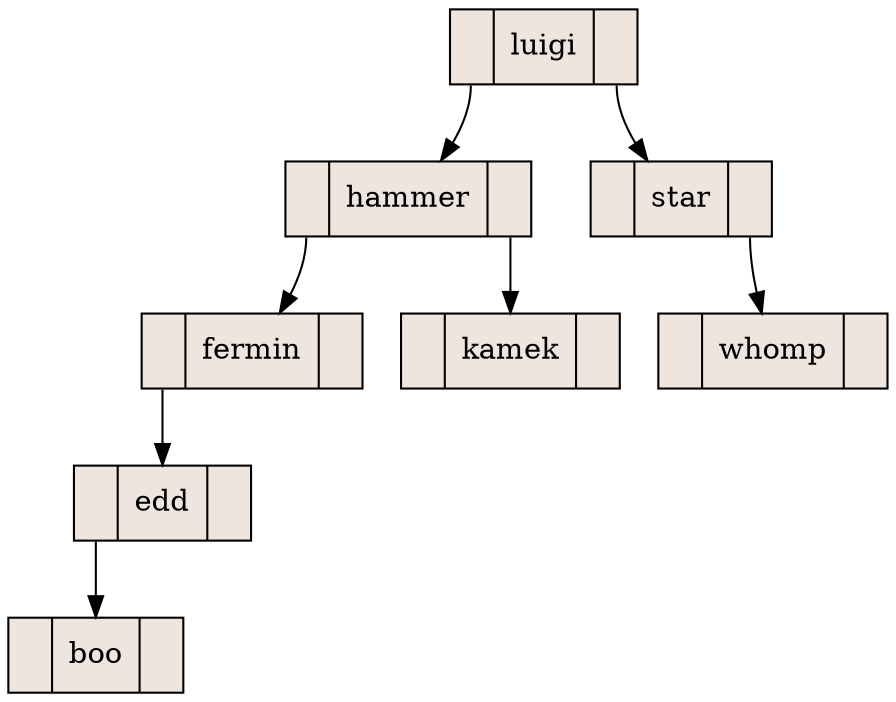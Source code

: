 digraph grafica{ 
node [shape = record, style = filled, splines= line, location = none, fillcolor = seashell2]; 
luigi [ label = "<iz>|luigi|<der>"] 

luigi:iz -> hammer
hammer [ label = "<iz>|hammer|<der>"] 

hammer:iz -> fermin
fermin [ label = "<iz>|fermin|<der>"] 

fermin:iz -> edd
edd [ label = "<iz>|edd|<der>"] 

edd:iz -> boo
boo [ label = "<iz>|boo|<der>"] 

hammer:der -> kamek
kamek [ label = "<iz>|kamek|<der>"] 

luigi:der -> star
star [ label = "<iz>|star|<der>"] 

star:der -> whomp
whomp [ label = "<iz>|whomp|<der>"] 


}
